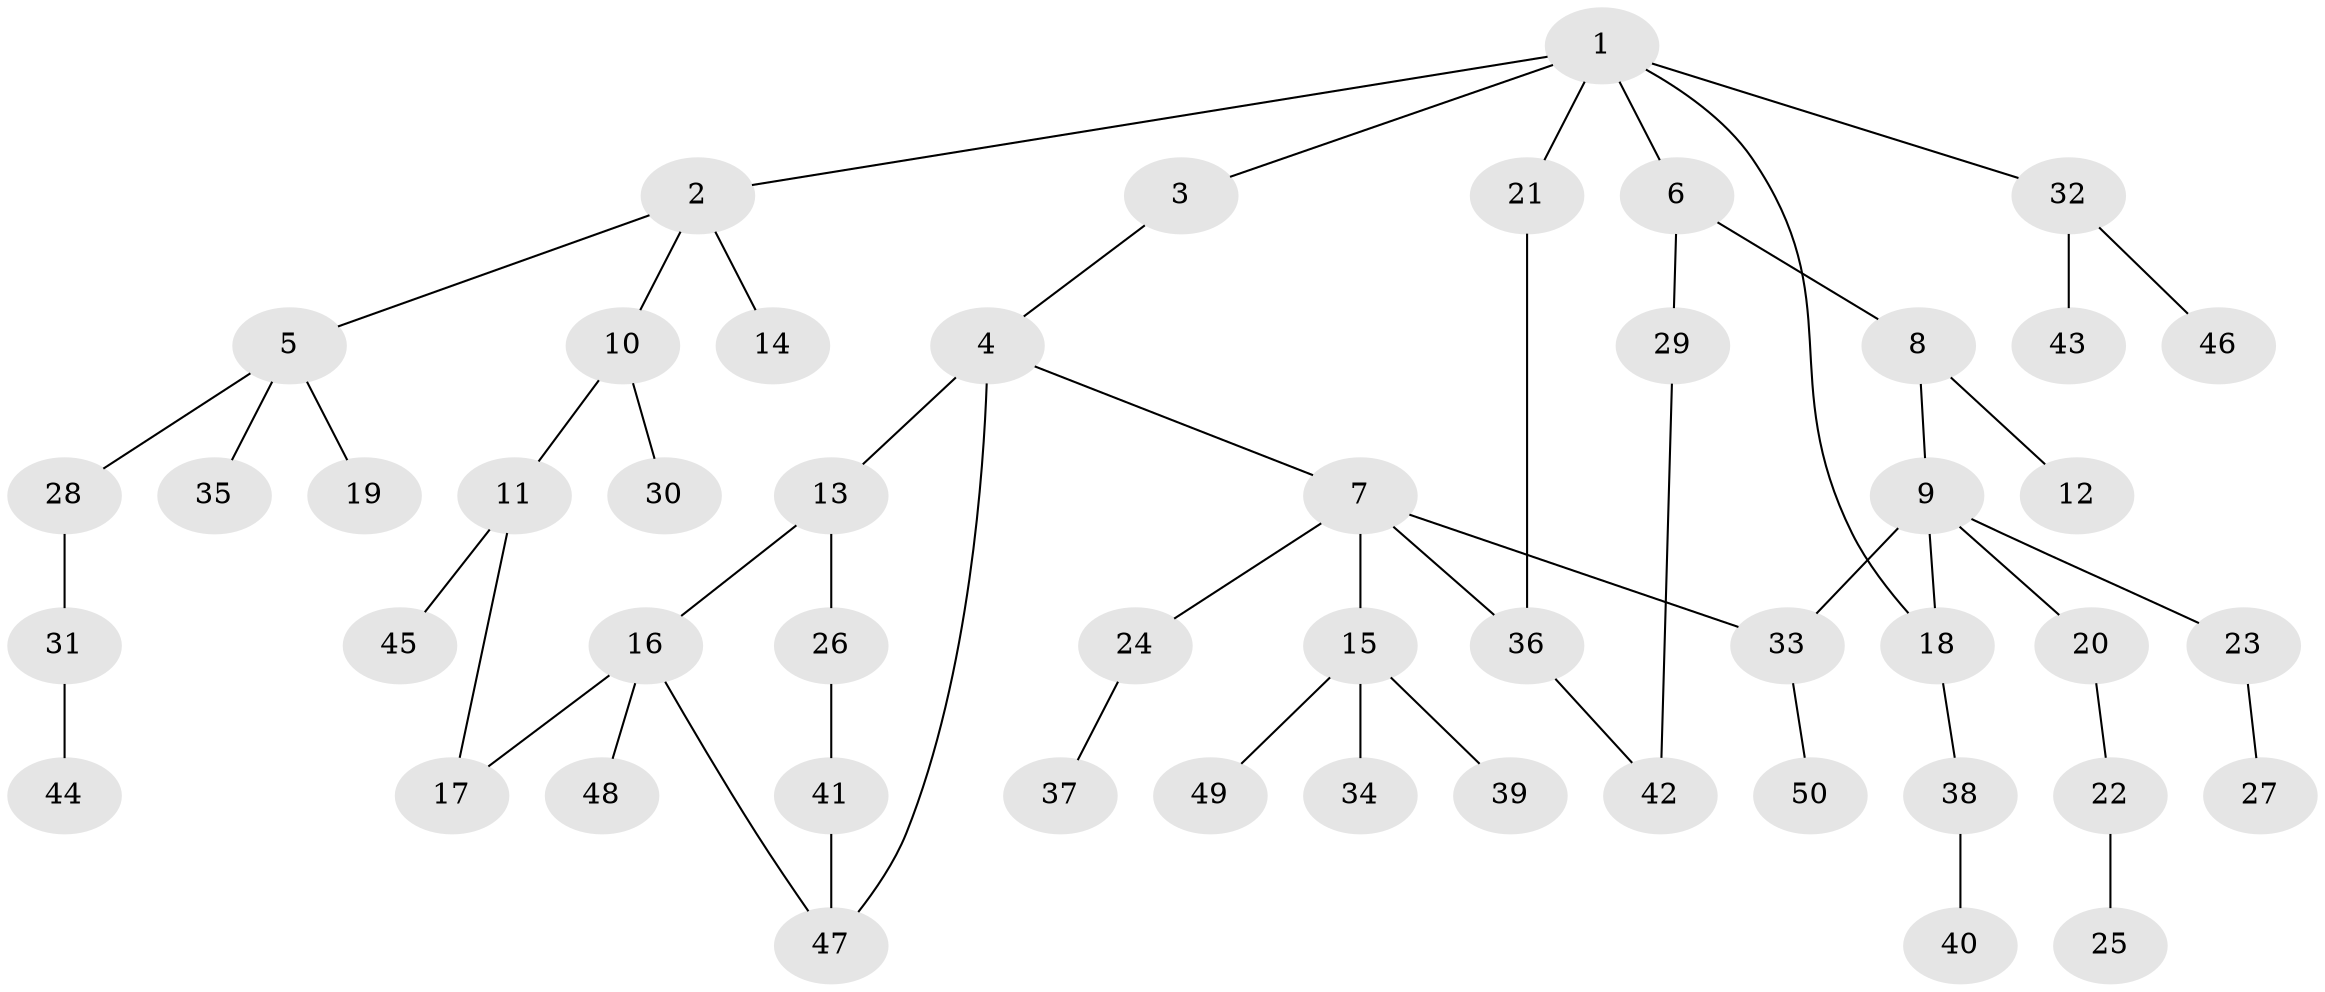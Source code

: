 // Generated by graph-tools (version 1.1) at 2025/01/03/09/25 03:01:04]
// undirected, 50 vertices, 56 edges
graph export_dot {
graph [start="1"]
  node [color=gray90,style=filled];
  1;
  2;
  3;
  4;
  5;
  6;
  7;
  8;
  9;
  10;
  11;
  12;
  13;
  14;
  15;
  16;
  17;
  18;
  19;
  20;
  21;
  22;
  23;
  24;
  25;
  26;
  27;
  28;
  29;
  30;
  31;
  32;
  33;
  34;
  35;
  36;
  37;
  38;
  39;
  40;
  41;
  42;
  43;
  44;
  45;
  46;
  47;
  48;
  49;
  50;
  1 -- 2;
  1 -- 3;
  1 -- 6;
  1 -- 21;
  1 -- 32;
  1 -- 18;
  2 -- 5;
  2 -- 10;
  2 -- 14;
  3 -- 4;
  4 -- 7;
  4 -- 13;
  4 -- 47;
  5 -- 19;
  5 -- 28;
  5 -- 35;
  6 -- 8;
  6 -- 29;
  7 -- 15;
  7 -- 24;
  7 -- 33;
  7 -- 36;
  8 -- 9;
  8 -- 12;
  9 -- 18;
  9 -- 20;
  9 -- 23;
  9 -- 33;
  10 -- 11;
  10 -- 30;
  11 -- 17;
  11 -- 45;
  13 -- 16;
  13 -- 26;
  15 -- 34;
  15 -- 39;
  15 -- 49;
  16 -- 47;
  16 -- 48;
  16 -- 17;
  18 -- 38;
  20 -- 22;
  21 -- 36;
  22 -- 25;
  23 -- 27;
  24 -- 37;
  26 -- 41;
  28 -- 31;
  29 -- 42;
  31 -- 44;
  32 -- 43;
  32 -- 46;
  33 -- 50;
  36 -- 42;
  38 -- 40;
  41 -- 47;
}
